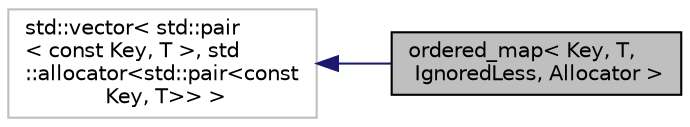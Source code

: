 digraph "ordered_map&lt; Key, T, IgnoredLess, Allocator &gt;"
{
 // LATEX_PDF_SIZE
  edge [fontname="Helvetica",fontsize="10",labelfontname="Helvetica",labelfontsize="10"];
  node [fontname="Helvetica",fontsize="10",shape=record];
  rankdir="LR";
  Node1 [label="ordered_map\< Key, T,\l IgnoredLess, Allocator \>",height=0.2,width=0.4,color="black", fillcolor="grey75", style="filled", fontcolor="black",tooltip="a minimal map-like container that preserves insertion order"];
  Node2 -> Node1 [dir="back",color="midnightblue",fontsize="10",style="solid",fontname="Helvetica"];
  Node2 [label="std::vector\< std::pair\l\< const Key, T \>, std\l::allocator\<std::pair\<const\l Key, T\>\>  \>",height=0.2,width=0.4,color="grey75", fillcolor="white", style="filled",tooltip=" "];
}
